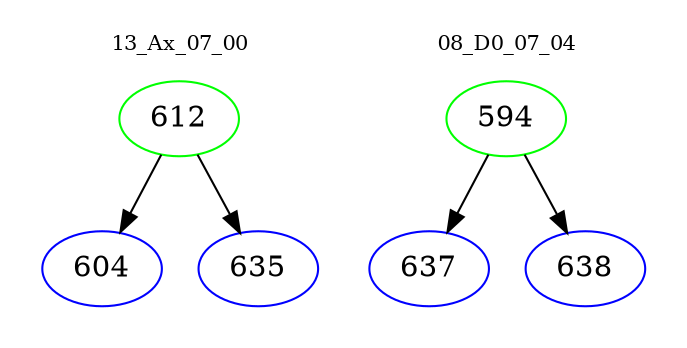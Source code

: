digraph{
subgraph cluster_0 {
color = white
label = "13_Ax_07_00";
fontsize=10;
T0_612 [label="612", color="green"]
T0_612 -> T0_604 [color="black"]
T0_604 [label="604", color="blue"]
T0_612 -> T0_635 [color="black"]
T0_635 [label="635", color="blue"]
}
subgraph cluster_1 {
color = white
label = "08_D0_07_04";
fontsize=10;
T1_594 [label="594", color="green"]
T1_594 -> T1_637 [color="black"]
T1_637 [label="637", color="blue"]
T1_594 -> T1_638 [color="black"]
T1_638 [label="638", color="blue"]
}
}
